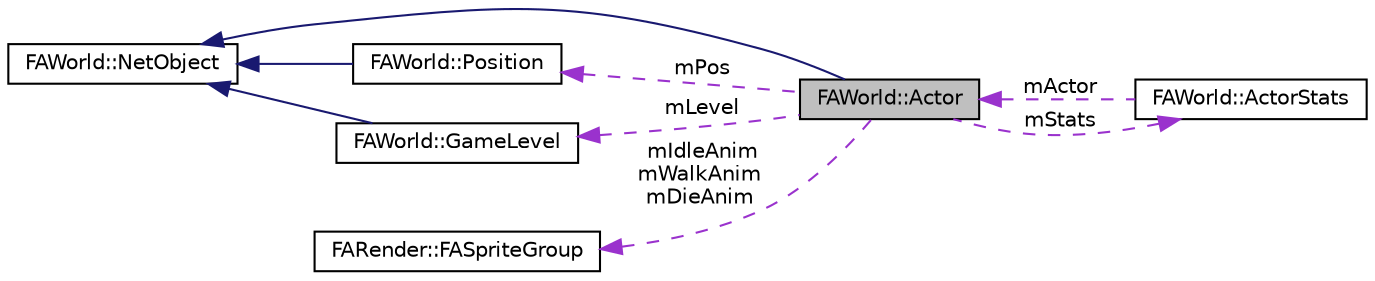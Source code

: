digraph G
{
  edge [fontname="Helvetica",fontsize="10",labelfontname="Helvetica",labelfontsize="10"];
  node [fontname="Helvetica",fontsize="10",shape=record];
  rankdir="LR";
  Node1 [label="FAWorld::Actor",height=0.2,width=0.4,color="black", fillcolor="grey75", style="filled" fontcolor="black"];
  Node2 -> Node1 [dir="back",color="midnightblue",fontsize="10",style="solid",fontname="Helvetica"];
  Node2 [label="FAWorld::NetObject",height=0.2,width=0.4,color="black", fillcolor="white", style="filled",URL="$class_f_a_world_1_1_net_object.html"];
  Node3 -> Node1 [dir="back",color="darkorchid3",fontsize="10",style="dashed",label=" mPos" ,fontname="Helvetica"];
  Node3 [label="FAWorld::Position",height=0.2,width=0.4,color="black", fillcolor="white", style="filled",URL="$class_f_a_world_1_1_position.html"];
  Node2 -> Node3 [dir="back",color="midnightblue",fontsize="10",style="solid",fontname="Helvetica"];
  Node4 -> Node1 [dir="back",color="darkorchid3",fontsize="10",style="dashed",label=" mIdleAnim\nmWalkAnim\nmDieAnim" ,fontname="Helvetica"];
  Node4 [label="FARender::FASpriteGroup",height=0.2,width=0.4,color="black", fillcolor="white", style="filled",URL="$class_f_a_render_1_1_f_a_sprite_group.html"];
  Node5 -> Node1 [dir="back",color="darkorchid3",fontsize="10",style="dashed",label=" mStats" ,fontname="Helvetica"];
  Node5 [label="FAWorld::ActorStats",height=0.2,width=0.4,color="black", fillcolor="white", style="filled",URL="$class_f_a_world_1_1_actor_stats.html"];
  Node1 -> Node5 [dir="back",color="darkorchid3",fontsize="10",style="dashed",label=" mActor" ,fontname="Helvetica"];
  Node6 -> Node1 [dir="back",color="darkorchid3",fontsize="10",style="dashed",label=" mLevel" ,fontname="Helvetica"];
  Node6 [label="FAWorld::GameLevel",height=0.2,width=0.4,color="black", fillcolor="white", style="filled",URL="$class_f_a_world_1_1_game_level.html"];
  Node2 -> Node6 [dir="back",color="midnightblue",fontsize="10",style="solid",fontname="Helvetica"];
}
